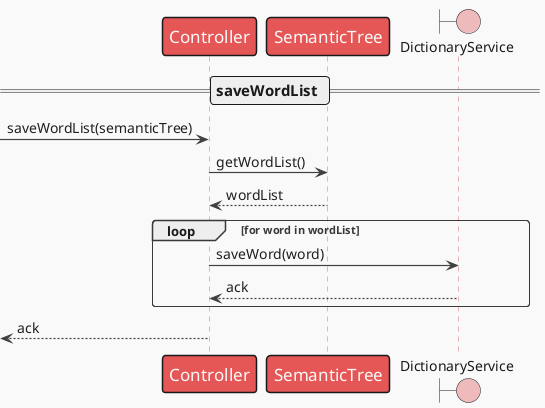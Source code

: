 @startuml internalsequencediagram_saveWordList
!theme mars
skinparam actor{
  style awesome
  FontSize 20
}
skinparam participant{
  FontSize 17
}
skinparam Arrow{
  Color #404040
  FontColor #1f1f1f
  FontSize 14
  Thickness 1.2
}
skinparam Note{
  FontSize 15
}
skinparam sequence{
  DividerFontSize 15
  LifeLineBackgroundColor #d93b3b70
  LifeLineBorderColor #c4000090
}

participant Controller as C
participant SemanticTree as ST
boundary DictionaryService as D

== saveWordList ==
  -> C : saveWordList(semanticTree)
  C -> ST : getWordList()
  ST --> C : wordList
  loop for word in wordList
  C -> D : saveWord(word)
  D --> C : ack
  end
  <-- C : ack
@enduml